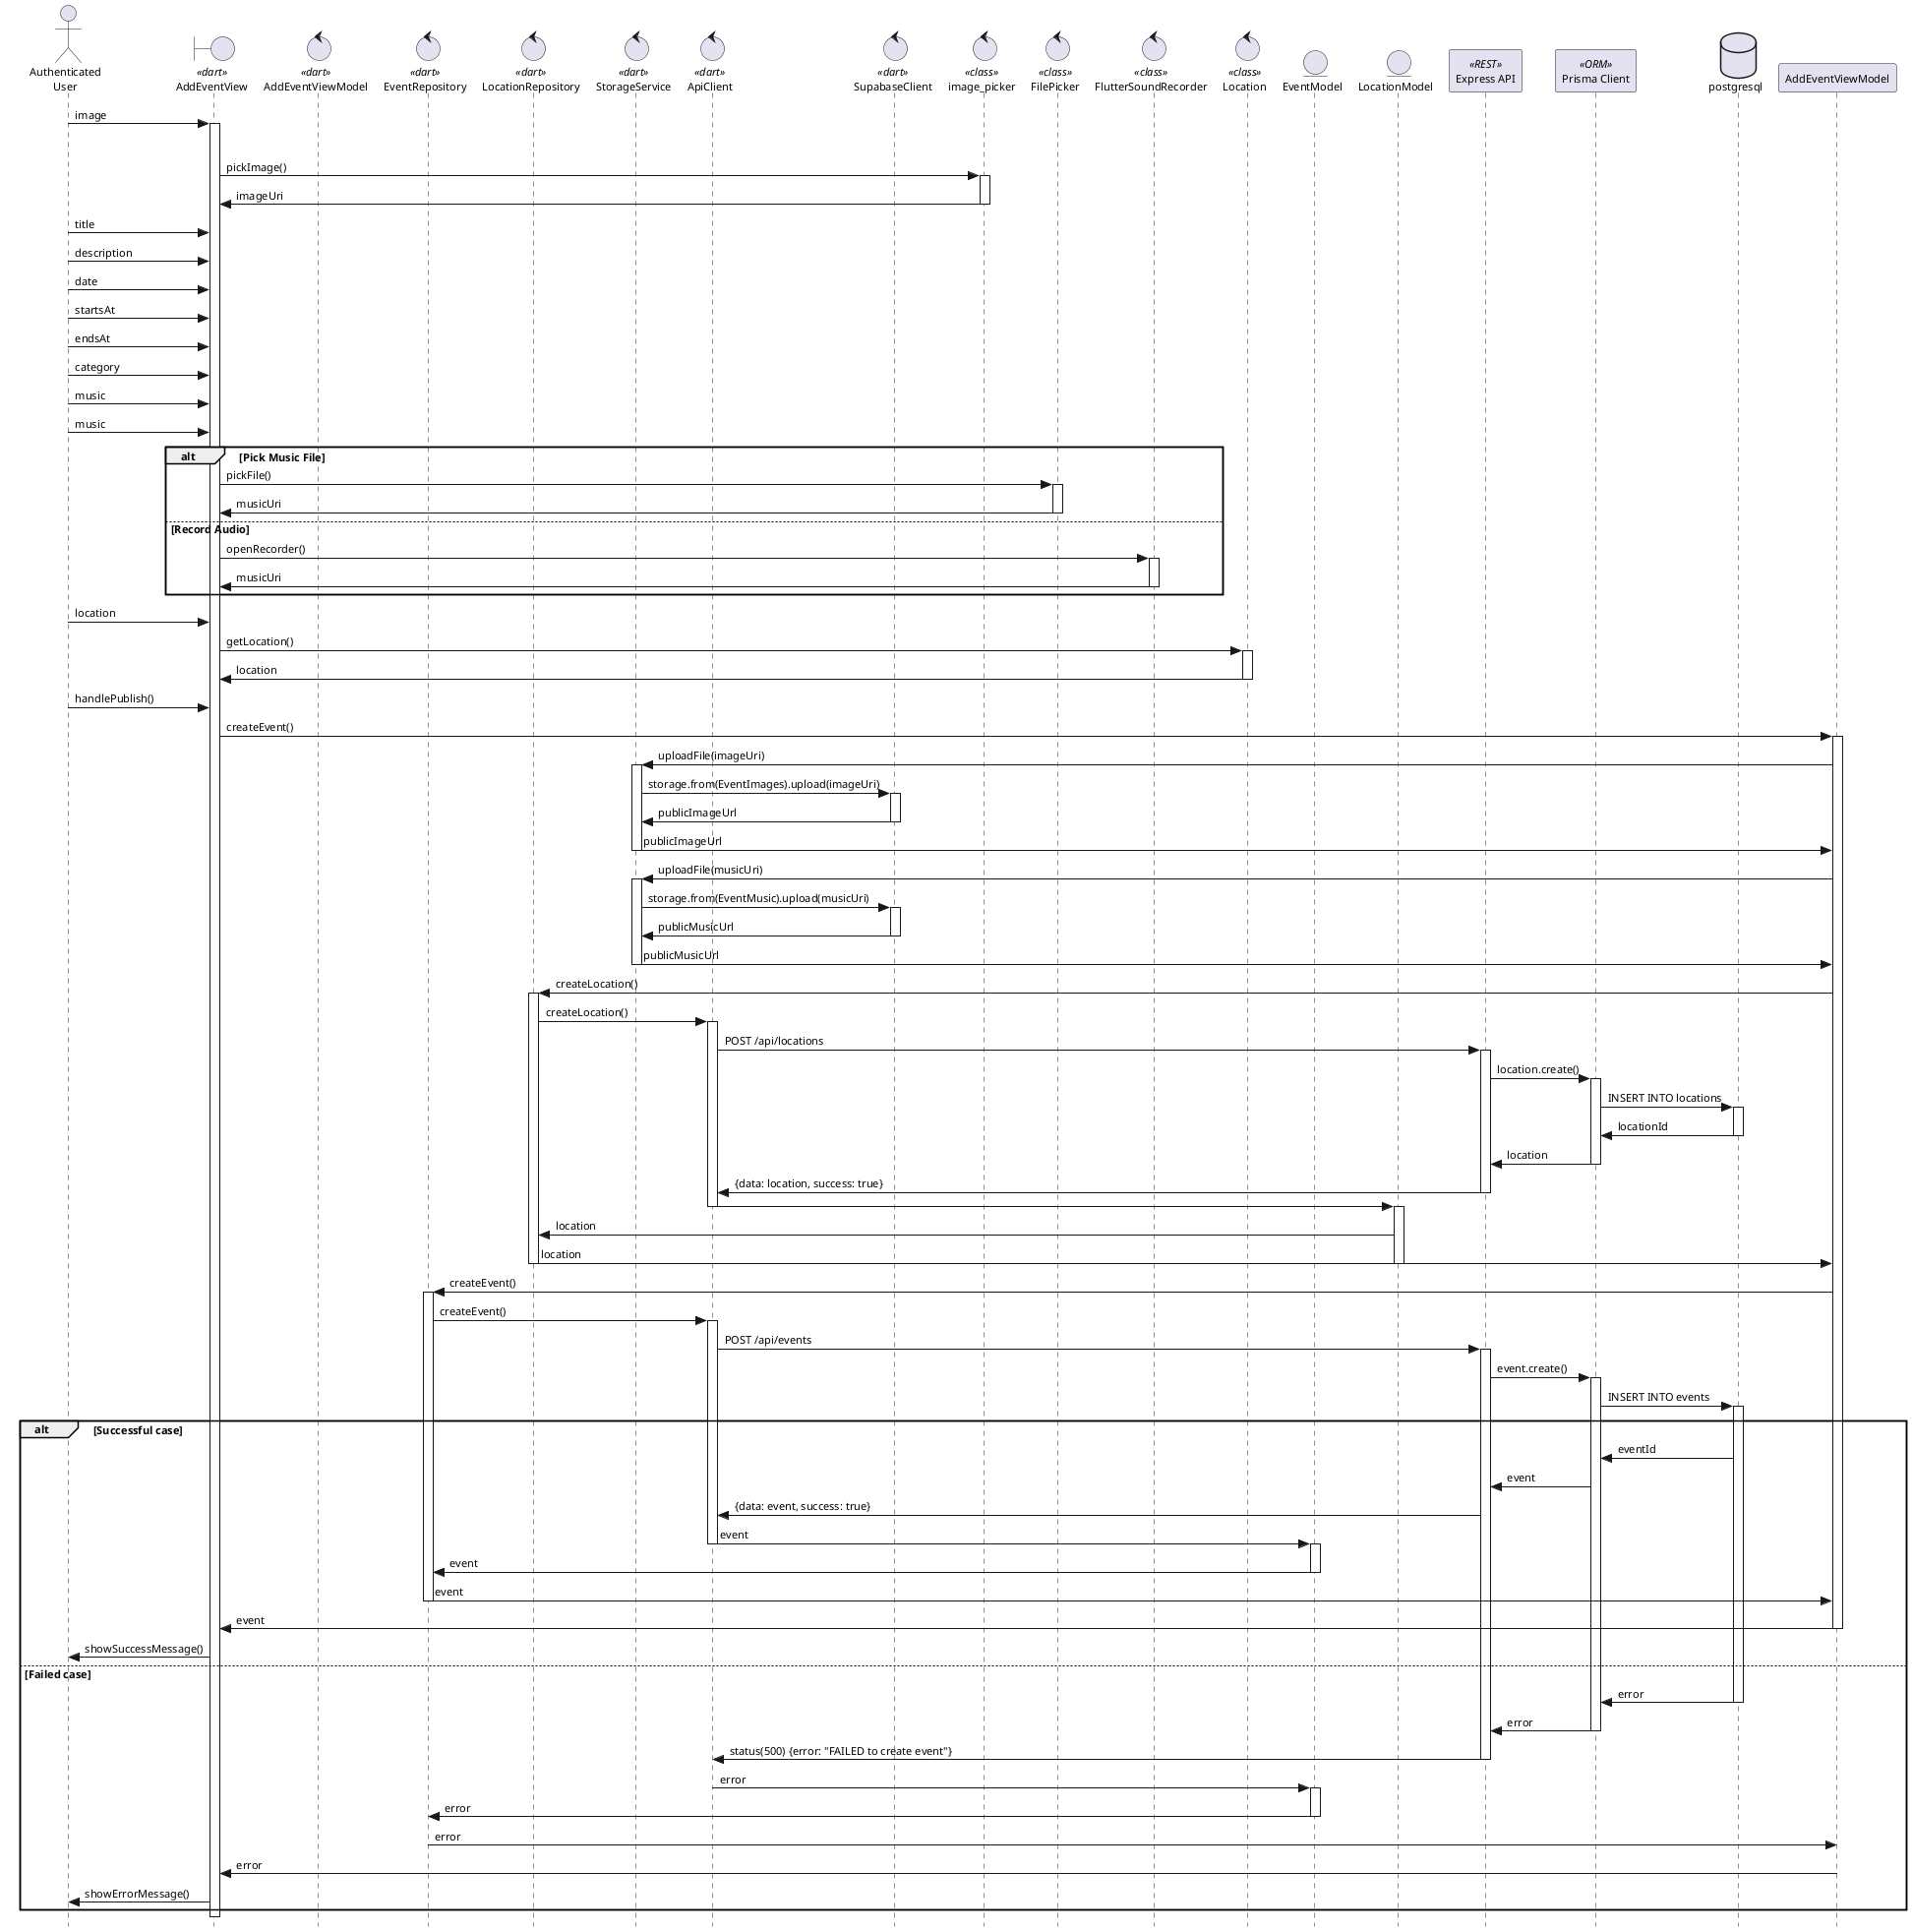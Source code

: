 @startuml
skinparam style strictuml
skinparam defaultFontSize 11
skinparam stereotypePosition top

actor "Authenticated\nUser" as AuthenticatedUser

boundary "AddEventView" as AddEventView << dart >>


control "AddEventViewModel" as AddEventController << dart >>
control "EventRepository" as EventRepository << dart >>
control "LocationRepository" as LocationRepository << dart >>
control "StorageService" as StorageService << dart >>
control "ApiClient" as ApiClient << dart >>
control "SupabaseClient" as SupabaseClient << dart >>

control "image_picker" as imagePicker << class >>
control "FilePicker" as FilePicker << class >>
control "FlutterSoundRecorder" as FlutterSoundRecorder << class >>
control "Location" as Location << class >>

entity "EventModel" as EventModel
entity "LocationModel" as LocationModel

participant "Express API" as API << REST >>
participant "Prisma Client" as prisma << ORM >>
database postgresql


AuthenticatedUser -> AddEventView : image

alt Pick Image
activate AddEventView
AddEventView -> imagePicker : pickImage()
activate imagePicker
imagePicker -> AddEventView : imageUri
deactivate imagePicker

AuthenticatedUser -> AddEventView : title
AuthenticatedUser -> AddEventView : description
AuthenticatedUser -> AddEventView : date
AuthenticatedUser -> AddEventView : startsAt
AuthenticatedUser -> AddEventView : endsAt
AuthenticatedUser -> AddEventView : category
AuthenticatedUser -> AddEventView : music


AuthenticatedUser -> AddEventView : music
alt Pick Music File
    AddEventView -> FilePicker : pickFile()
    activate FilePicker
    FilePicker -> AddEventView : musicUri
    deactivate FilePicker
else Record Audio
    AddEventView -> FlutterSoundRecorder : openRecorder()
    activate FlutterSoundRecorder
    FlutterSoundRecorder -> AddEventView : musicUri
    deactivate FlutterSoundRecorder
end

AuthenticatedUser -> AddEventView : location
AddEventView -> Location : getLocation()
activate Location
Location -> AddEventView : location
deactivate Location

AuthenticatedUser -> AddEventView : handlePublish()

AddEventView -> AddEventViewModel : createEvent()
activate AddEventViewModel
AddEventViewModel -> StorageService : uploadFile(imageUri)
activate StorageService
StorageService -> SupabaseClient : storage.from(EventImages).upload(imageUri)
activate SupabaseClient
SupabaseClient -> StorageService : publicImageUrl
deactivate SupabaseClient
StorageService -> AddEventViewModel : publicImageUrl
deactivate StorageService

AddEventViewModel -> StorageService : uploadFile(musicUri)
activate StorageService
StorageService -> SupabaseClient : storage.from(EventMusic).upload(musicUri)
activate SupabaseClient
SupabaseClient -> StorageService : publicMusicUrl
deactivate SupabaseClient
StorageService -> AddEventViewModel : publicMusicUrl
deactivate StorageService

AddEventViewModel -> LocationRepository : createLocation()
activate LocationRepository
LocationRepository -> ApiClient : createLocation()

activate ApiClient

ApiClient -> API : POST /api/locations
activate API
API -> prisma : location.create()
activate prisma
prisma -> postgresql : INSERT INTO locations
activate postgresql
postgresql -> prisma : locationId
deactivate postgresql
prisma -> API : location
deactivate prisma
API -> ApiClient : {data: location, success: true}
deactivate API
ApiClient -> LocationModel
deactivate ApiClient
activate LocationModel

LocationModel -> LocationRepository : location
LocationRepository -> AddEventViewModel : location
deactivate LocationModel
deactivate LocationRepository

AddEventViewModel -> EventRepository : createEvent()
activate EventRepository
EventRepository -> ApiClient : createEvent()
activate ApiClient
ApiClient -> API : POST /api/events
activate API
API -> prisma : event.create()
activate prisma
prisma -> postgresql : INSERT INTO events
activate postgresql

alt Successful case
    postgresql -> prisma : eventId
    prisma -> API : event
    API -> ApiClient : {data: event, success: true}
    
    ApiClient -> EventModel : event
    deactivate ApiClient
    activate EventModel
    EventModel -> EventRepository : event
    deactivate EventModel
    EventRepository -> AddEventViewModel : event
    deactivate EventRepository
    AddEventViewModel -> AddEventView : event
    deactivate AddEventViewModel
    AddEventView -> AuthenticatedUser : showSuccessMessage()
else Failed case
    postgresql -> prisma : error
    deactivate postgresql
    prisma -> API : error
    deactivate prisma
    API -> ApiClient : status(500) {error: "FAILED to create event"}
    deactivate API
    ApiClient -> EventModel : error
    activate EventModel
    EventModel -> EventRepository : error
    deactivate EventModel
    EventRepository -> AddEventViewModel : error
    AddEventViewModel -> AddEventView : error
    AddEventView -> AuthenticatedUser : showErrorMessage()
end
deactivate AddEventView
@enduml








